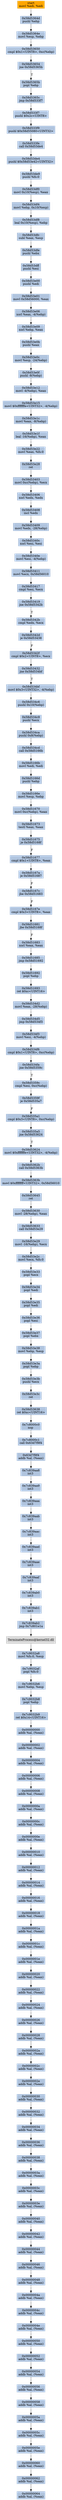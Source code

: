 digraph G {
node[shape=rectangle,style=filled,fillcolor=lightsteelblue,color=lightsteelblue]
bgcolor="transparent"
a0x58d5364bmovl_edi_edi[label="start\nmovl %edi, %edi",color="lightgrey",fillcolor="orange"];
a0x58d5364dpushl_ebp[label="0x58d5364d\npushl %ebp"];
a0x58d5364emovl_esp_ebp[label="0x58d5364e\nmovl %esp, %ebp"];
a0x58d53650cmpl_0x1UINT8_0xcebp_[label="0x58d53650\ncmpl $0x1<UINT8>, 0xc(%ebp)"];
a0x58d53654jne_0x58d5365b[label="0x58d53654\njne 0x58d5365b"];
a0x58d5365bpopl_ebp[label="0x58d5365b\npopl %ebp"];
a0x58d5365cjmp_0x58d533f7[label="0x58d5365c\njmp 0x58d533f7"];
a0x58d533f7pushl_0x2cUINT8[label="0x58d533f7\npushl $0x2c<UINT8>"];
a0x58d533f9pushl_0x58d55080UINT32[label="0x58d533f9\npushl $0x58d55080<UINT32>"];
a0x58d533fecall_0x58d53de4[label="0x58d533fe\ncall 0x58d53de4"];
a0x58d53de4pushl_0x58d53e42UINT32[label="0x58d53de4\npushl $0x58d53e42<UINT32>"];
a0x58d53de9pushl_fs_0[label="0x58d53de9\npushl %fs:0"];
a0x58d53df0movl_0x10esp__eax[label="0x58d53df0\nmovl 0x10(%esp), %eax"];
a0x58d53df4movl_ebp_0x10esp_[label="0x58d53df4\nmovl %ebp, 0x10(%esp)"];
a0x58d53df8leal_0x10esp__ebp[label="0x58d53df8\nleal 0x10(%esp), %ebp"];
a0x58d53dfcsubl_eax_esp[label="0x58d53dfc\nsubl %eax, %esp"];
a0x58d53dfepushl_ebx[label="0x58d53dfe\npushl %ebx"];
a0x58d53dffpushl_esi[label="0x58d53dff\npushl %esi"];
a0x58d53e00pushl_edi[label="0x58d53e00\npushl %edi"];
a0x58d53e01movl_0x58d56000_eax[label="0x58d53e01\nmovl 0x58d56000, %eax"];
a0x58d53e06xorl_eax__4ebp_[label="0x58d53e06\nxorl %eax, -4(%ebp)"];
a0x58d53e09xorl_ebp_eax[label="0x58d53e09\nxorl %ebp, %eax"];
a0x58d53e0bpushl_eax[label="0x58d53e0b\npushl %eax"];
a0x58d53e0cmovl_esp__24ebp_[label="0x58d53e0c\nmovl %esp, -24(%ebp)"];
a0x58d53e0fpushl__8ebp_[label="0x58d53e0f\npushl -8(%ebp)"];
a0x58d53e12movl__4ebp__eax[label="0x58d53e12\nmovl -4(%ebp), %eax"];
a0x58d53e15movl_0xfffffffeUINT32__4ebp_[label="0x58d53e15\nmovl $0xfffffffe<UINT32>, -4(%ebp)"];
a0x58d53e1cmovl_eax__8ebp_[label="0x58d53e1c\nmovl %eax, -8(%ebp)"];
a0x58d53e1fleal__16ebp__eax[label="0x58d53e1f\nleal -16(%ebp), %eax"];
a0x58d53e22movl_eax_fs_0[label="0x58d53e22\nmovl %eax, %fs:0"];
a0x58d53e28ret[label="0x58d53e28\nret"];
a0x58d53403movl_0xcebp__ecx[label="0x58d53403\nmovl 0xc(%ebp), %ecx"];
a0x58d53406xorl_edx_edx[label="0x58d53406\nxorl %edx, %edx"];
a0x58d53408incl_edx[label="0x58d53408\nincl %edx"];
a0x58d53409movl_edx__28ebp_[label="0x58d53409\nmovl %edx, -28(%ebp)"];
a0x58d5340cxorl_esi_esi[label="0x58d5340c\nxorl %esi, %esi"];
a0x58d5340emovl_esi__4ebp_[label="0x58d5340e\nmovl %esi, -4(%ebp)"];
a0x58d53411movl_ecx_0x58d56010[label="0x58d53411\nmovl %ecx, 0x58d56010"];
a0x58d53417cmpl_esi_ecx[label="0x58d53417\ncmpl %esi, %ecx"];
a0x58d53419jne_0x58d5342b[label="0x58d53419\njne 0x58d5342b"];
a0x58d5342bcmpl_edx_ecx[label="0x58d5342b\ncmpl %edx, %ecx"];
a0x58d5342dje_0x58d53438[label="0x58d5342d\nje 0x58d53438"];
a0x58d5342fcmpl_0x2UINT8_ecx[label="0x58d5342f\ncmpl $0x2<UINT8>, %ecx"];
a0x58d53432jne_0x58d534bf[label="0x58d53432\njne 0x58d534bf"];
a0x58d534bfmovl_0x3UINT32__4ebp_[label="0x58d534bf\nmovl $0x3<UINT32>, -4(%ebp)"];
a0x58d534c6pushl_0x10ebp_[label="0x58d534c6\npushl 0x10(%ebp)"];
a0x58d534c9pushl_ecx[label="0x58d534c9\npushl %ecx"];
a0x58d534capushl_0x8ebp_[label="0x58d534ca\npushl 0x8(%ebp)"];
a0x58d534cdcall_0x58d5166b[label="0x58d534cd\ncall 0x58d5166b"];
a0x58d5166bmovl_edi_edi[label="0x58d5166b\nmovl %edi, %edi"];
a0x58d5166dpushl_ebp[label="0x58d5166d\npushl %ebp"];
a0x58d5166emovl_esp_ebp[label="0x58d5166e\nmovl %esp, %ebp"];
a0x58d51670movl_0xcebp__eax[label="0x58d51670\nmovl 0xc(%ebp), %eax"];
a0x58d51673testl_eax_eax[label="0x58d51673\ntestl %eax, %eax"];
a0x58d51675je_0x58d5168f[label="0x58d51675\nje 0x58d5168f"];
a0x58d51677cmpl_0x1UINT8_eax[label="0x58d51677\ncmpl $0x1<UINT8>, %eax"];
a0x58d5167aje_0x58d51687[label="0x58d5167a\nje 0x58d51687"];
a0x58d5167cjbe_0x58d51683[label="0x58d5167c\njbe 0x58d51683"];
a0x58d5167ecmpl_0x3UINT8_eax[label="0x58d5167e\ncmpl $0x3<UINT8>, %eax"];
a0x58d51681jbe_0x58d5168f[label="0x58d51681\njbe 0x58d5168f"];
a0x58d51683xorl_eax_eax[label="0x58d51683\nxorl %eax, %eax"];
a0x58d51685jmp_0x58d51692[label="0x58d51685\njmp 0x58d51692"];
a0x58d51692popl_ebp[label="0x58d51692\npopl %ebp"];
a0x58d51693ret_0xcUINT16[label="0x58d51693\nret $0xc<UINT16>"];
a0x58d534d2movl_eax__28ebp_[label="0x58d534d2\nmovl %eax, -28(%ebp)"];
a0x58d534d5jmp_0x58d534f3[label="0x58d534d5\njmp 0x58d534f3"];
a0x58d534f3movl_esi__4ebp_[label="0x58d534f3\nmovl %esi, -4(%ebp)"];
a0x58d534f6cmpl_0x1UINT8_0xcebp_[label="0x58d534f6\ncmpl $0x1<UINT8>, 0xc(%ebp)"];
a0x58d534fajne_0x58d5359c[label="0x58d534fa\njne 0x58d5359c"];
a0x58d5359ccmpl_esi_0xcebp_[label="0x58d5359c\ncmpl %esi, 0xc(%ebp)"];
a0x58d5359fje_0x58d535a7[label="0x58d5359f\nje 0x58d535a7"];
a0x58d535a1cmpl_0x3UINT8_0xcebp_[label="0x58d535a1\ncmpl $0x3<UINT8>, 0xc(%ebp)"];
a0x58d535a5jne_0x58d53624[label="0x58d535a5\njne 0x58d53624"];
a0x58d53624movl_0xfffffffeUINT32__4ebp_[label="0x58d53624\nmovl $0xfffffffe<UINT32>, -4(%ebp)"];
a0x58d5362bcall_0x58d5363b[label="0x58d5362b\ncall 0x58d5363b"];
a0x58d5363bmovl_0xffffffffUINT32_0x58d56010[label="0x58d5363b\nmovl $0xffffffff<UINT32>, 0x58d56010"];
a0x58d53645ret[label="0x58d53645\nret"];
a0x58d53630movl__28ebp__eax[label="0x58d53630\nmovl -28(%ebp), %eax"];
a0x58d53633call_0x58d53e29[label="0x58d53633\ncall 0x58d53e29"];
a0x58d53e29movl__16ebp__ecx[label="0x58d53e29\nmovl -16(%ebp), %ecx"];
a0x58d53e2cmovl_ecx_fs_0[label="0x58d53e2c\nmovl %ecx, %fs:0"];
a0x58d53e33popl_ecx[label="0x58d53e33\npopl %ecx"];
a0x58d53e34popl_edi[label="0x58d53e34\npopl %edi"];
a0x58d53e35popl_edi[label="0x58d53e35\npopl %edi"];
a0x58d53e36popl_esi[label="0x58d53e36\npopl %esi"];
a0x58d53e37popl_ebx[label="0x58d53e37\npopl %ebx"];
a0x58d53e38movl_ebp_esp[label="0x58d53e38\nmovl %ebp, %esp"];
a0x58d53e3apopl_ebp[label="0x58d53e3a\npopl %ebp"];
a0x58d53e3bpushl_ecx[label="0x58d53e3b\npushl %ecx"];
a0x58d53e3cret[label="0x58d53e3c\nret"];
a0x58d53638ret_0xcUINT16[label="0x58d53638\nret $0xc<UINT16>"];
a0x7c8000c0nop_[label="0x7c8000c0\nnop "];
a0x7c8000c1call_0x63d7f9f4[label="0x7c8000c1\ncall 0x63d7f9f4"];
a0x63d7f9f4addb_al_eax_[label="0x63d7f9f4\naddb %al, (%eax)"];
a0x7c839aa8int3_[label="0x7c839aa8\nint3 "];
a0x7c839aa9int3_[label="0x7c839aa9\nint3 "];
a0x7c839aaaint3_[label="0x7c839aaa\nint3 "];
a0x7c839aabint3_[label="0x7c839aab\nint3 "];
a0x7c839aacint3_[label="0x7c839aac\nint3 "];
a0x7c839aadint3_[label="0x7c839aad\nint3 "];
a0x7c839aaeint3_[label="0x7c839aae\nint3 "];
a0x7c839aafint3_[label="0x7c839aaf\nint3 "];
a0x7c839ab0int3_[label="0x7c839ab0\nint3 "];
a0x7c839ab1int3_[label="0x7c839ab1\nint3 "];
a0x7c839ab2jmp_0x7c801e1a[label="0x7c839ab2\njmp 0x7c801e1a"];
TerminateProcess_kernel32_dll[label="TerminateProcess@kernel32.dll",color="lightgrey",fillcolor="lightgrey"];
a0x7c9032a8movl_fs_0_esp[label="0x7c9032a8\nmovl %fs:0, %esp"];
a0x7c9032afpopl_fs_0[label="0x7c9032af\npopl %fs:0"];
a0x7c9032b6movl_ebp_esp[label="0x7c9032b6\nmovl %ebp, %esp"];
a0x7c9032b8popl_ebp[label="0x7c9032b8\npopl %ebp"];
a0x7c9032b9ret_0x14UINT16[label="0x7c9032b9\nret $0x14<UINT16>"];
a0x00000000addb_al_eax_[label="0x00000000\naddb %al, (%eax)"];
a0x00000002addb_al_eax_[label="0x00000002\naddb %al, (%eax)"];
a0x00000004addb_al_eax_[label="0x00000004\naddb %al, (%eax)"];
a0x00000006addb_al_eax_[label="0x00000006\naddb %al, (%eax)"];
a0x00000008addb_al_eax_[label="0x00000008\naddb %al, (%eax)"];
a0x0000000aaddb_al_eax_[label="0x0000000a\naddb %al, (%eax)"];
a0x0000000caddb_al_eax_[label="0x0000000c\naddb %al, (%eax)"];
a0x0000000eaddb_al_eax_[label="0x0000000e\naddb %al, (%eax)"];
a0x00000010addb_al_eax_[label="0x00000010\naddb %al, (%eax)"];
a0x00000012addb_al_eax_[label="0x00000012\naddb %al, (%eax)"];
a0x00000014addb_al_eax_[label="0x00000014\naddb %al, (%eax)"];
a0x00000016addb_al_eax_[label="0x00000016\naddb %al, (%eax)"];
a0x00000018addb_al_eax_[label="0x00000018\naddb %al, (%eax)"];
a0x0000001aaddb_al_eax_[label="0x0000001a\naddb %al, (%eax)"];
a0x0000001caddb_al_eax_[label="0x0000001c\naddb %al, (%eax)"];
a0x0000001eaddb_al_eax_[label="0x0000001e\naddb %al, (%eax)"];
a0x00000020addb_al_eax_[label="0x00000020\naddb %al, (%eax)"];
a0x00000022addb_al_eax_[label="0x00000022\naddb %al, (%eax)"];
a0x00000024addb_al_eax_[label="0x00000024\naddb %al, (%eax)"];
a0x00000026addb_al_eax_[label="0x00000026\naddb %al, (%eax)"];
a0x00000028addb_al_eax_[label="0x00000028\naddb %al, (%eax)"];
a0x0000002aaddb_al_eax_[label="0x0000002a\naddb %al, (%eax)"];
a0x0000002caddb_al_eax_[label="0x0000002c\naddb %al, (%eax)"];
a0x0000002eaddb_al_eax_[label="0x0000002e\naddb %al, (%eax)"];
a0x00000030addb_al_eax_[label="0x00000030\naddb %al, (%eax)"];
a0x00000032addb_al_eax_[label="0x00000032\naddb %al, (%eax)"];
a0x00000034addb_al_eax_[label="0x00000034\naddb %al, (%eax)"];
a0x00000036addb_al_eax_[label="0x00000036\naddb %al, (%eax)"];
a0x00000038addb_al_eax_[label="0x00000038\naddb %al, (%eax)"];
a0x0000003aaddb_al_eax_[label="0x0000003a\naddb %al, (%eax)"];
a0x0000003caddb_al_eax_[label="0x0000003c\naddb %al, (%eax)"];
a0x0000003eaddb_al_eax_[label="0x0000003e\naddb %al, (%eax)"];
a0x00000040addb_al_eax_[label="0x00000040\naddb %al, (%eax)"];
a0x00000042addb_al_eax_[label="0x00000042\naddb %al, (%eax)"];
a0x00000044addb_al_eax_[label="0x00000044\naddb %al, (%eax)"];
a0x00000046addb_al_eax_[label="0x00000046\naddb %al, (%eax)"];
a0x00000048addb_al_eax_[label="0x00000048\naddb %al, (%eax)"];
a0x0000004aaddb_al_eax_[label="0x0000004a\naddb %al, (%eax)"];
a0x0000004caddb_al_eax_[label="0x0000004c\naddb %al, (%eax)"];
a0x0000004eaddb_al_eax_[label="0x0000004e\naddb %al, (%eax)"];
a0x00000050addb_al_eax_[label="0x00000050\naddb %al, (%eax)"];
a0x00000052addb_al_eax_[label="0x00000052\naddb %al, (%eax)"];
a0x00000054addb_al_eax_[label="0x00000054\naddb %al, (%eax)"];
a0x00000056addb_al_eax_[label="0x00000056\naddb %al, (%eax)"];
a0x00000058addb_al_eax_[label="0x00000058\naddb %al, (%eax)"];
a0x0000005aaddb_al_eax_[label="0x0000005a\naddb %al, (%eax)"];
a0x0000005caddb_al_eax_[label="0x0000005c\naddb %al, (%eax)"];
a0x0000005eaddb_al_eax_[label="0x0000005e\naddb %al, (%eax)"];
a0x00000060addb_al_eax_[label="0x00000060\naddb %al, (%eax)"];
a0x00000062addb_al_eax_[label="0x00000062\naddb %al, (%eax)"];
a0x00000064addb_al_eax_[label="0x00000064\naddb %al, (%eax)"];
a0x58d5364bmovl_edi_edi -> a0x58d5364dpushl_ebp [color="#000000"];
a0x58d5364dpushl_ebp -> a0x58d5364emovl_esp_ebp [color="#000000"];
a0x58d5364emovl_esp_ebp -> a0x58d53650cmpl_0x1UINT8_0xcebp_ [color="#000000"];
a0x58d53650cmpl_0x1UINT8_0xcebp_ -> a0x58d53654jne_0x58d5365b [color="#000000"];
a0x58d53654jne_0x58d5365b -> a0x58d5365bpopl_ebp [color="#000000",label="T"];
a0x58d5365bpopl_ebp -> a0x58d5365cjmp_0x58d533f7 [color="#000000"];
a0x58d5365cjmp_0x58d533f7 -> a0x58d533f7pushl_0x2cUINT8 [color="#000000"];
a0x58d533f7pushl_0x2cUINT8 -> a0x58d533f9pushl_0x58d55080UINT32 [color="#000000"];
a0x58d533f9pushl_0x58d55080UINT32 -> a0x58d533fecall_0x58d53de4 [color="#000000"];
a0x58d533fecall_0x58d53de4 -> a0x58d53de4pushl_0x58d53e42UINT32 [color="#000000"];
a0x58d53de4pushl_0x58d53e42UINT32 -> a0x58d53de9pushl_fs_0 [color="#000000"];
a0x58d53de9pushl_fs_0 -> a0x58d53df0movl_0x10esp__eax [color="#000000"];
a0x58d53df0movl_0x10esp__eax -> a0x58d53df4movl_ebp_0x10esp_ [color="#000000"];
a0x58d53df4movl_ebp_0x10esp_ -> a0x58d53df8leal_0x10esp__ebp [color="#000000"];
a0x58d53df8leal_0x10esp__ebp -> a0x58d53dfcsubl_eax_esp [color="#000000"];
a0x58d53dfcsubl_eax_esp -> a0x58d53dfepushl_ebx [color="#000000"];
a0x58d53dfepushl_ebx -> a0x58d53dffpushl_esi [color="#000000"];
a0x58d53dffpushl_esi -> a0x58d53e00pushl_edi [color="#000000"];
a0x58d53e00pushl_edi -> a0x58d53e01movl_0x58d56000_eax [color="#000000"];
a0x58d53e01movl_0x58d56000_eax -> a0x58d53e06xorl_eax__4ebp_ [color="#000000"];
a0x58d53e06xorl_eax__4ebp_ -> a0x58d53e09xorl_ebp_eax [color="#000000"];
a0x58d53e09xorl_ebp_eax -> a0x58d53e0bpushl_eax [color="#000000"];
a0x58d53e0bpushl_eax -> a0x58d53e0cmovl_esp__24ebp_ [color="#000000"];
a0x58d53e0cmovl_esp__24ebp_ -> a0x58d53e0fpushl__8ebp_ [color="#000000"];
a0x58d53e0fpushl__8ebp_ -> a0x58d53e12movl__4ebp__eax [color="#000000"];
a0x58d53e12movl__4ebp__eax -> a0x58d53e15movl_0xfffffffeUINT32__4ebp_ [color="#000000"];
a0x58d53e15movl_0xfffffffeUINT32__4ebp_ -> a0x58d53e1cmovl_eax__8ebp_ [color="#000000"];
a0x58d53e1cmovl_eax__8ebp_ -> a0x58d53e1fleal__16ebp__eax [color="#000000"];
a0x58d53e1fleal__16ebp__eax -> a0x58d53e22movl_eax_fs_0 [color="#000000"];
a0x58d53e22movl_eax_fs_0 -> a0x58d53e28ret [color="#000000"];
a0x58d53e28ret -> a0x58d53403movl_0xcebp__ecx [color="#000000"];
a0x58d53403movl_0xcebp__ecx -> a0x58d53406xorl_edx_edx [color="#000000"];
a0x58d53406xorl_edx_edx -> a0x58d53408incl_edx [color="#000000"];
a0x58d53408incl_edx -> a0x58d53409movl_edx__28ebp_ [color="#000000"];
a0x58d53409movl_edx__28ebp_ -> a0x58d5340cxorl_esi_esi [color="#000000"];
a0x58d5340cxorl_esi_esi -> a0x58d5340emovl_esi__4ebp_ [color="#000000"];
a0x58d5340emovl_esi__4ebp_ -> a0x58d53411movl_ecx_0x58d56010 [color="#000000"];
a0x58d53411movl_ecx_0x58d56010 -> a0x58d53417cmpl_esi_ecx [color="#000000"];
a0x58d53417cmpl_esi_ecx -> a0x58d53419jne_0x58d5342b [color="#000000"];
a0x58d53419jne_0x58d5342b -> a0x58d5342bcmpl_edx_ecx [color="#000000",label="T"];
a0x58d5342bcmpl_edx_ecx -> a0x58d5342dje_0x58d53438 [color="#000000"];
a0x58d5342dje_0x58d53438 -> a0x58d5342fcmpl_0x2UINT8_ecx [color="#000000",label="F"];
a0x58d5342fcmpl_0x2UINT8_ecx -> a0x58d53432jne_0x58d534bf [color="#000000"];
a0x58d53432jne_0x58d534bf -> a0x58d534bfmovl_0x3UINT32__4ebp_ [color="#000000",label="T"];
a0x58d534bfmovl_0x3UINT32__4ebp_ -> a0x58d534c6pushl_0x10ebp_ [color="#000000"];
a0x58d534c6pushl_0x10ebp_ -> a0x58d534c9pushl_ecx [color="#000000"];
a0x58d534c9pushl_ecx -> a0x58d534capushl_0x8ebp_ [color="#000000"];
a0x58d534capushl_0x8ebp_ -> a0x58d534cdcall_0x58d5166b [color="#000000"];
a0x58d534cdcall_0x58d5166b -> a0x58d5166bmovl_edi_edi [color="#000000"];
a0x58d5166bmovl_edi_edi -> a0x58d5166dpushl_ebp [color="#000000"];
a0x58d5166dpushl_ebp -> a0x58d5166emovl_esp_ebp [color="#000000"];
a0x58d5166emovl_esp_ebp -> a0x58d51670movl_0xcebp__eax [color="#000000"];
a0x58d51670movl_0xcebp__eax -> a0x58d51673testl_eax_eax [color="#000000"];
a0x58d51673testl_eax_eax -> a0x58d51675je_0x58d5168f [color="#000000"];
a0x58d51675je_0x58d5168f -> a0x58d51677cmpl_0x1UINT8_eax [color="#000000",label="F"];
a0x58d51677cmpl_0x1UINT8_eax -> a0x58d5167aje_0x58d51687 [color="#000000"];
a0x58d5167aje_0x58d51687 -> a0x58d5167cjbe_0x58d51683 [color="#000000",label="F"];
a0x58d5167cjbe_0x58d51683 -> a0x58d5167ecmpl_0x3UINT8_eax [color="#000000",label="F"];
a0x58d5167ecmpl_0x3UINT8_eax -> a0x58d51681jbe_0x58d5168f [color="#000000"];
a0x58d51681jbe_0x58d5168f -> a0x58d51683xorl_eax_eax [color="#000000",label="F"];
a0x58d51683xorl_eax_eax -> a0x58d51685jmp_0x58d51692 [color="#000000"];
a0x58d51685jmp_0x58d51692 -> a0x58d51692popl_ebp [color="#000000"];
a0x58d51692popl_ebp -> a0x58d51693ret_0xcUINT16 [color="#000000"];
a0x58d51693ret_0xcUINT16 -> a0x58d534d2movl_eax__28ebp_ [color="#000000"];
a0x58d534d2movl_eax__28ebp_ -> a0x58d534d5jmp_0x58d534f3 [color="#000000"];
a0x58d534d5jmp_0x58d534f3 -> a0x58d534f3movl_esi__4ebp_ [color="#000000"];
a0x58d534f3movl_esi__4ebp_ -> a0x58d534f6cmpl_0x1UINT8_0xcebp_ [color="#000000"];
a0x58d534f6cmpl_0x1UINT8_0xcebp_ -> a0x58d534fajne_0x58d5359c [color="#000000"];
a0x58d534fajne_0x58d5359c -> a0x58d5359ccmpl_esi_0xcebp_ [color="#000000",label="T"];
a0x58d5359ccmpl_esi_0xcebp_ -> a0x58d5359fje_0x58d535a7 [color="#000000"];
a0x58d5359fje_0x58d535a7 -> a0x58d535a1cmpl_0x3UINT8_0xcebp_ [color="#000000",label="F"];
a0x58d535a1cmpl_0x3UINT8_0xcebp_ -> a0x58d535a5jne_0x58d53624 [color="#000000"];
a0x58d535a5jne_0x58d53624 -> a0x58d53624movl_0xfffffffeUINT32__4ebp_ [color="#000000",label="T"];
a0x58d53624movl_0xfffffffeUINT32__4ebp_ -> a0x58d5362bcall_0x58d5363b [color="#000000"];
a0x58d5362bcall_0x58d5363b -> a0x58d5363bmovl_0xffffffffUINT32_0x58d56010 [color="#000000"];
a0x58d5363bmovl_0xffffffffUINT32_0x58d56010 -> a0x58d53645ret [color="#000000"];
a0x58d53645ret -> a0x58d53630movl__28ebp__eax [color="#000000"];
a0x58d53630movl__28ebp__eax -> a0x58d53633call_0x58d53e29 [color="#000000"];
a0x58d53633call_0x58d53e29 -> a0x58d53e29movl__16ebp__ecx [color="#000000"];
a0x58d53e29movl__16ebp__ecx -> a0x58d53e2cmovl_ecx_fs_0 [color="#000000"];
a0x58d53e2cmovl_ecx_fs_0 -> a0x58d53e33popl_ecx [color="#000000"];
a0x58d53e33popl_ecx -> a0x58d53e34popl_edi [color="#000000"];
a0x58d53e34popl_edi -> a0x58d53e35popl_edi [color="#000000"];
a0x58d53e35popl_edi -> a0x58d53e36popl_esi [color="#000000"];
a0x58d53e36popl_esi -> a0x58d53e37popl_ebx [color="#000000"];
a0x58d53e37popl_ebx -> a0x58d53e38movl_ebp_esp [color="#000000"];
a0x58d53e38movl_ebp_esp -> a0x58d53e3apopl_ebp [color="#000000"];
a0x58d53e3apopl_ebp -> a0x58d53e3bpushl_ecx [color="#000000"];
a0x58d53e3bpushl_ecx -> a0x58d53e3cret [color="#000000"];
a0x58d53e3cret -> a0x58d53638ret_0xcUINT16 [color="#000000"];
a0x58d53638ret_0xcUINT16 -> a0x7c8000c0nop_ [color="#000000"];
a0x7c8000c0nop_ -> a0x7c8000c1call_0x63d7f9f4 [color="#000000"];
a0x7c8000c1call_0x63d7f9f4 -> a0x63d7f9f4addb_al_eax_ [color="#000000"];
a0x63d7f9f4addb_al_eax_ -> a0x7c839aa8int3_ [color="#000000"];
a0x7c839aa8int3_ -> a0x7c839aa9int3_ [color="#000000"];
a0x7c839aa9int3_ -> a0x7c839aaaint3_ [color="#000000"];
a0x7c839aaaint3_ -> a0x7c839aabint3_ [color="#000000"];
a0x7c839aabint3_ -> a0x7c839aacint3_ [color="#000000"];
a0x7c839aacint3_ -> a0x7c839aadint3_ [color="#000000"];
a0x7c839aadint3_ -> a0x7c839aaeint3_ [color="#000000"];
a0x7c839aaeint3_ -> a0x7c839aafint3_ [color="#000000"];
a0x7c839aafint3_ -> a0x7c839ab0int3_ [color="#000000"];
a0x7c839ab0int3_ -> a0x7c839ab1int3_ [color="#000000"];
a0x7c839ab1int3_ -> a0x7c839ab2jmp_0x7c801e1a [color="#000000"];
a0x7c839ab2jmp_0x7c801e1a -> TerminateProcess_kernel32_dll [color="#000000"];
TerminateProcess_kernel32_dll -> a0x7c9032a8movl_fs_0_esp [color="#000000"];
a0x7c9032a8movl_fs_0_esp -> a0x7c9032afpopl_fs_0 [color="#000000"];
a0x7c9032afpopl_fs_0 -> a0x7c9032b6movl_ebp_esp [color="#000000"];
a0x7c9032b6movl_ebp_esp -> a0x7c9032b8popl_ebp [color="#000000"];
a0x7c9032b8popl_ebp -> a0x7c9032b9ret_0x14UINT16 [color="#000000"];
a0x7c9032b9ret_0x14UINT16 -> a0x00000000addb_al_eax_ [color="#000000"];
a0x00000000addb_al_eax_ -> a0x00000002addb_al_eax_ [color="#000000"];
a0x00000002addb_al_eax_ -> a0x00000004addb_al_eax_ [color="#000000"];
a0x00000004addb_al_eax_ -> a0x00000006addb_al_eax_ [color="#000000"];
a0x00000006addb_al_eax_ -> a0x00000008addb_al_eax_ [color="#000000"];
a0x00000008addb_al_eax_ -> a0x0000000aaddb_al_eax_ [color="#000000"];
a0x0000000aaddb_al_eax_ -> a0x0000000caddb_al_eax_ [color="#000000"];
a0x0000000caddb_al_eax_ -> a0x0000000eaddb_al_eax_ [color="#000000"];
a0x0000000eaddb_al_eax_ -> a0x00000010addb_al_eax_ [color="#000000"];
a0x00000010addb_al_eax_ -> a0x00000012addb_al_eax_ [color="#000000"];
a0x00000012addb_al_eax_ -> a0x00000014addb_al_eax_ [color="#000000"];
a0x00000014addb_al_eax_ -> a0x00000016addb_al_eax_ [color="#000000"];
a0x00000016addb_al_eax_ -> a0x00000018addb_al_eax_ [color="#000000"];
a0x00000018addb_al_eax_ -> a0x0000001aaddb_al_eax_ [color="#000000"];
a0x0000001aaddb_al_eax_ -> a0x0000001caddb_al_eax_ [color="#000000"];
a0x0000001caddb_al_eax_ -> a0x0000001eaddb_al_eax_ [color="#000000"];
a0x0000001eaddb_al_eax_ -> a0x00000020addb_al_eax_ [color="#000000"];
a0x00000020addb_al_eax_ -> a0x00000022addb_al_eax_ [color="#000000"];
a0x00000022addb_al_eax_ -> a0x00000024addb_al_eax_ [color="#000000"];
a0x00000024addb_al_eax_ -> a0x00000026addb_al_eax_ [color="#000000"];
a0x00000026addb_al_eax_ -> a0x00000028addb_al_eax_ [color="#000000"];
a0x00000028addb_al_eax_ -> a0x0000002aaddb_al_eax_ [color="#000000"];
a0x0000002aaddb_al_eax_ -> a0x0000002caddb_al_eax_ [color="#000000"];
a0x0000002caddb_al_eax_ -> a0x0000002eaddb_al_eax_ [color="#000000"];
a0x0000002eaddb_al_eax_ -> a0x00000030addb_al_eax_ [color="#000000"];
a0x00000030addb_al_eax_ -> a0x00000032addb_al_eax_ [color="#000000"];
a0x00000032addb_al_eax_ -> a0x00000034addb_al_eax_ [color="#000000"];
a0x00000034addb_al_eax_ -> a0x00000036addb_al_eax_ [color="#000000"];
a0x00000036addb_al_eax_ -> a0x00000038addb_al_eax_ [color="#000000"];
a0x00000038addb_al_eax_ -> a0x0000003aaddb_al_eax_ [color="#000000"];
a0x0000003aaddb_al_eax_ -> a0x0000003caddb_al_eax_ [color="#000000"];
a0x0000003caddb_al_eax_ -> a0x0000003eaddb_al_eax_ [color="#000000"];
a0x0000003eaddb_al_eax_ -> a0x00000040addb_al_eax_ [color="#000000"];
a0x00000040addb_al_eax_ -> a0x00000042addb_al_eax_ [color="#000000"];
a0x00000042addb_al_eax_ -> a0x00000044addb_al_eax_ [color="#000000"];
a0x00000044addb_al_eax_ -> a0x00000046addb_al_eax_ [color="#000000"];
a0x00000046addb_al_eax_ -> a0x00000048addb_al_eax_ [color="#000000"];
a0x00000048addb_al_eax_ -> a0x0000004aaddb_al_eax_ [color="#000000"];
a0x0000004aaddb_al_eax_ -> a0x0000004caddb_al_eax_ [color="#000000"];
a0x0000004caddb_al_eax_ -> a0x0000004eaddb_al_eax_ [color="#000000"];
a0x0000004eaddb_al_eax_ -> a0x00000050addb_al_eax_ [color="#000000"];
a0x00000050addb_al_eax_ -> a0x00000052addb_al_eax_ [color="#000000"];
a0x00000052addb_al_eax_ -> a0x00000054addb_al_eax_ [color="#000000"];
a0x00000054addb_al_eax_ -> a0x00000056addb_al_eax_ [color="#000000"];
a0x00000056addb_al_eax_ -> a0x00000058addb_al_eax_ [color="#000000"];
a0x00000058addb_al_eax_ -> a0x0000005aaddb_al_eax_ [color="#000000"];
a0x0000005aaddb_al_eax_ -> a0x0000005caddb_al_eax_ [color="#000000"];
a0x0000005caddb_al_eax_ -> a0x0000005eaddb_al_eax_ [color="#000000"];
a0x0000005eaddb_al_eax_ -> a0x00000060addb_al_eax_ [color="#000000"];
a0x00000060addb_al_eax_ -> a0x00000062addb_al_eax_ [color="#000000"];
a0x00000062addb_al_eax_ -> a0x00000064addb_al_eax_ [color="#000000"];
}
